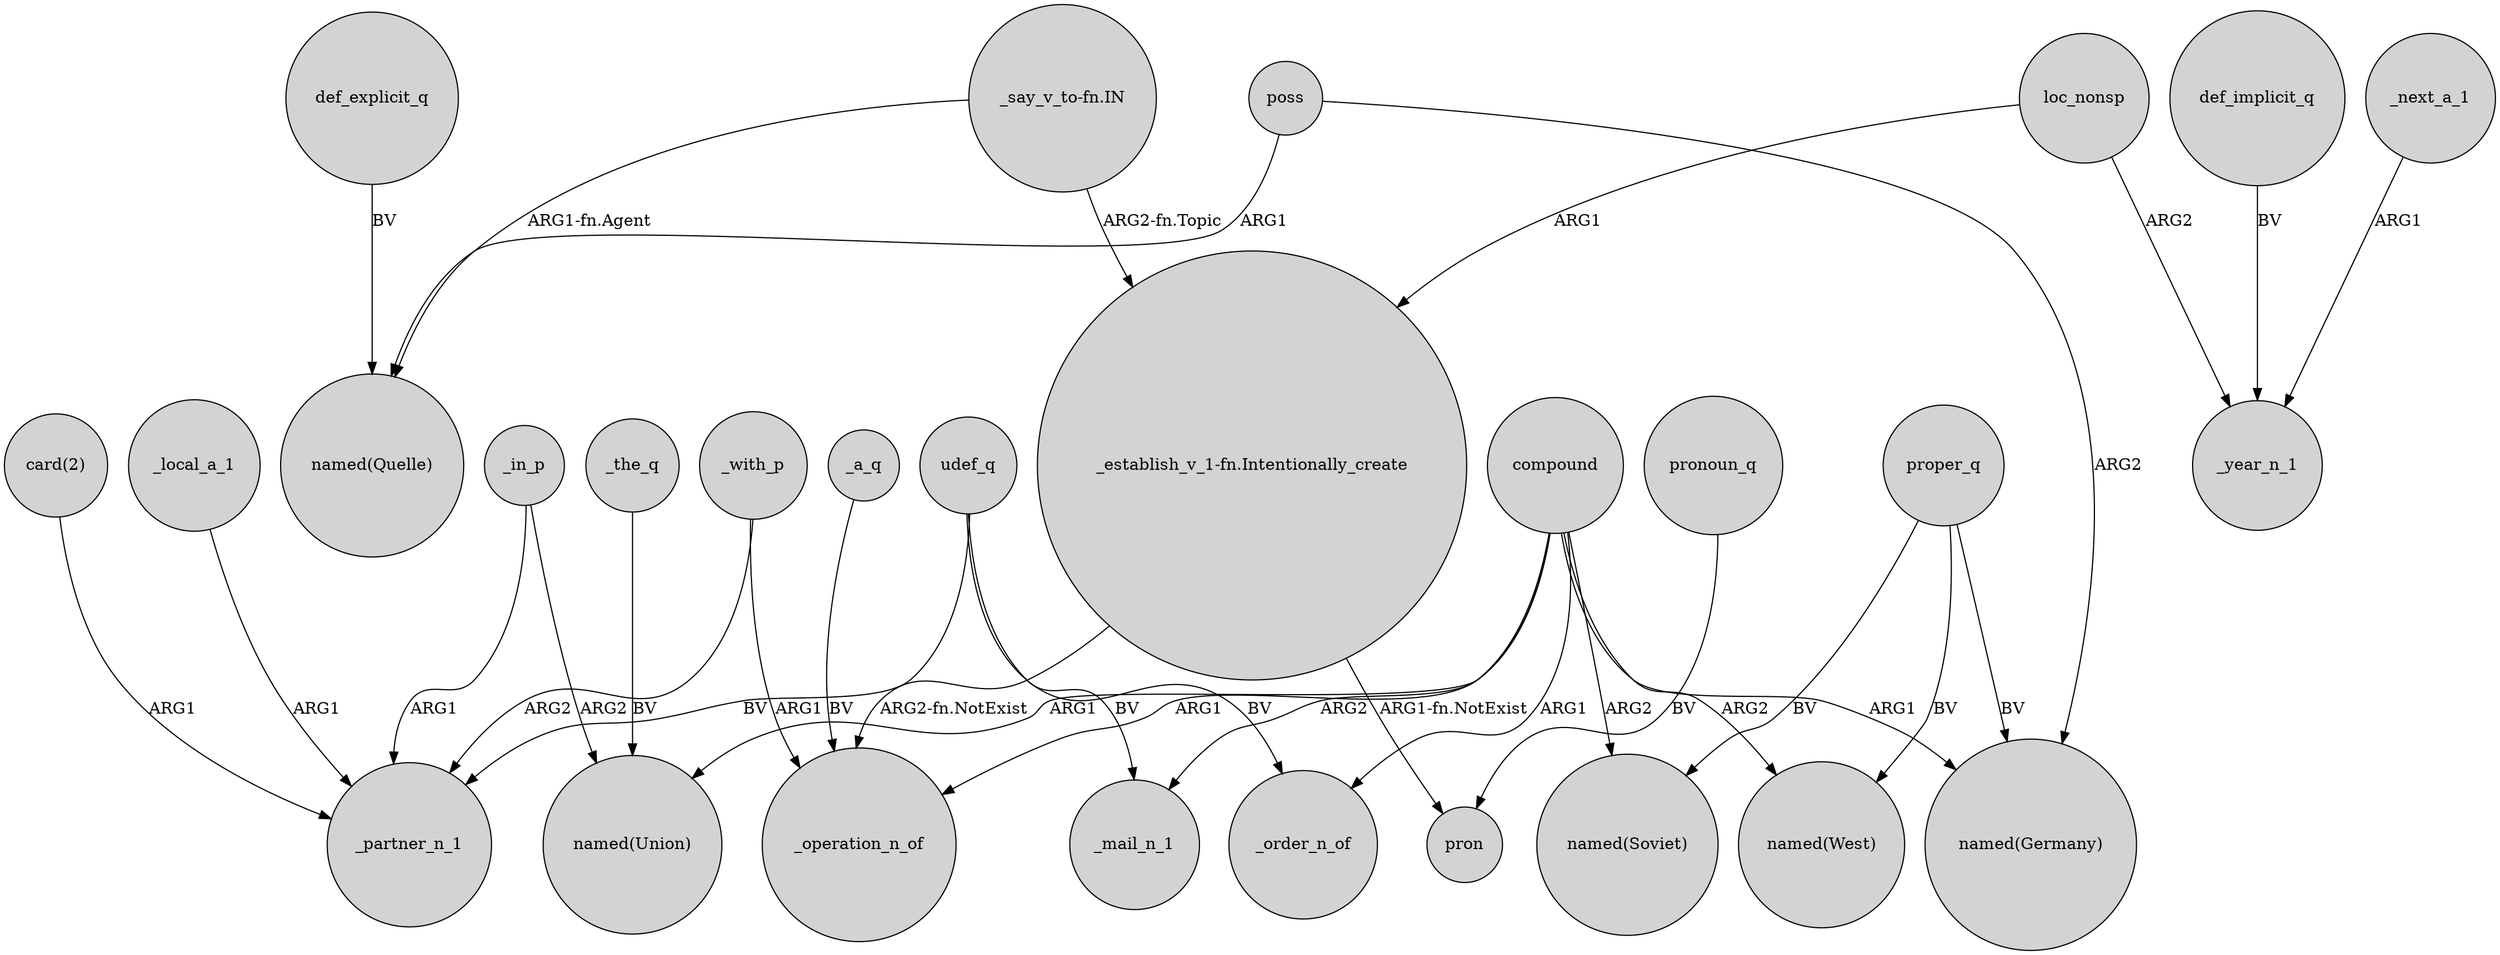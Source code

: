 digraph {
	node [shape=circle style=filled]
	compound -> _operation_n_of [label=ARG1]
	compound -> "named(West)" [label=ARG2]
	_a_q -> _operation_n_of [label=BV]
	proper_q -> "named(Germany)" [label=BV]
	udef_q -> _order_n_of [label=BV]
	def_explicit_q -> "named(Quelle)" [label=BV]
	"card(2)" -> _partner_n_1 [label=ARG1]
	def_implicit_q -> _year_n_1 [label=BV]
	_with_p -> _operation_n_of [label=ARG1]
	"_say_v_to-fn.IN" -> "named(Quelle)" [label="ARG1-fn.Agent"]
	_local_a_1 -> _partner_n_1 [label=ARG1]
	udef_q -> _partner_n_1 [label=BV]
	proper_q -> "named(West)" [label=BV]
	"_establish_v_1-fn.Intentionally_create" -> _operation_n_of [label="ARG2-fn.NotExist"]
	proper_q -> "named(Soviet)" [label=BV]
	_the_q -> "named(Union)" [label=BV]
	_in_p -> "named(Union)" [label=ARG2]
	_in_p -> _partner_n_1 [label=ARG1]
	pronoun_q -> pron [label=BV]
	compound -> _mail_n_1 [label=ARG2]
	udef_q -> _mail_n_1 [label=BV]
	compound -> "named(Union)" [label=ARG1]
	compound -> _order_n_of [label=ARG1]
	_next_a_1 -> _year_n_1 [label=ARG1]
	compound -> "named(Germany)" [label=ARG1]
	loc_nonsp -> _year_n_1 [label=ARG2]
	compound -> "named(Soviet)" [label=ARG2]
	_with_p -> _partner_n_1 [label=ARG2]
	"_say_v_to-fn.IN" -> "_establish_v_1-fn.Intentionally_create" [label="ARG2-fn.Topic"]
	loc_nonsp -> "_establish_v_1-fn.Intentionally_create" [label=ARG1]
	poss -> "named(Quelle)" [label=ARG1]
	poss -> "named(Germany)" [label=ARG2]
	"_establish_v_1-fn.Intentionally_create" -> pron [label="ARG1-fn.NotExist"]
}
